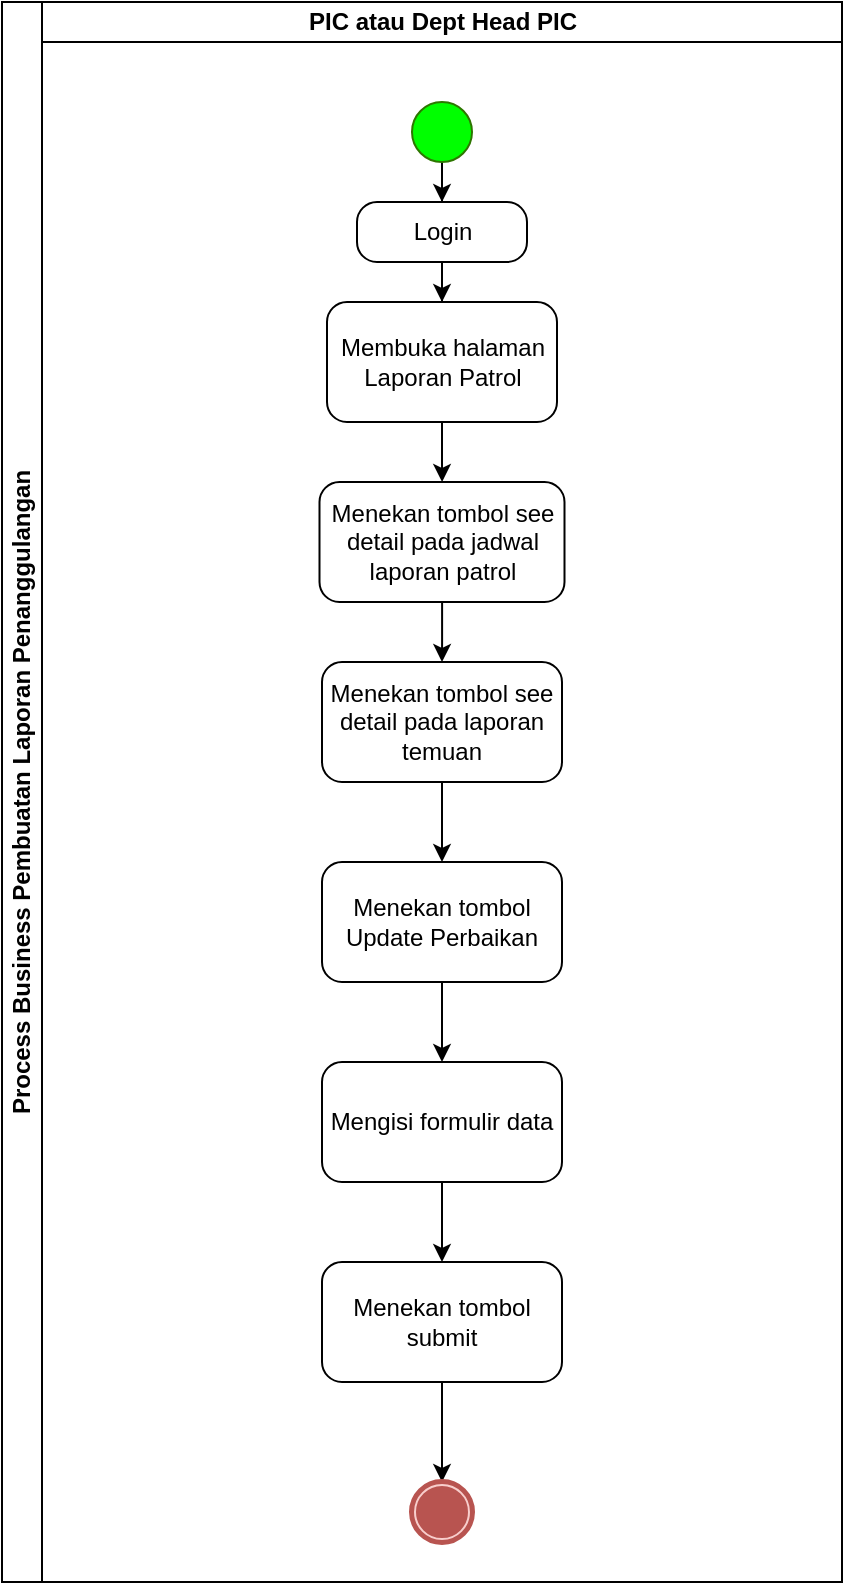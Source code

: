 <mxfile version="24.0.7" type="device">
  <diagram name="Page-1" id="GEqS4orun3NoX15lkdb-">
    <mxGraphModel dx="925" dy="594" grid="1" gridSize="10" guides="1" tooltips="1" connect="1" arrows="1" fold="1" page="1" pageScale="1" pageWidth="850" pageHeight="1100" math="0" shadow="0">
      <root>
        <mxCell id="0" />
        <mxCell id="1" parent="0" />
        <mxCell id="gd3zuuG34O_qqazWHpxX-44" value="Process Business Pembuatan Laporan Penanggulangan" style="swimlane;html=1;childLayout=stackLayout;resizeParent=1;resizeParentMax=0;startSize=20;horizontal=0;horizontalStack=1;whiteSpace=wrap;" vertex="1" parent="1">
          <mxGeometry x="300" y="110" width="420" height="790" as="geometry">
            <mxRectangle x="210" y="20" width="40" height="190" as="alternateBounds" />
          </mxGeometry>
        </mxCell>
        <mxCell id="gd3zuuG34O_qqazWHpxX-45" value="PIC atau Dept Head PIC" style="swimlane;html=1;startSize=20;" vertex="1" parent="gd3zuuG34O_qqazWHpxX-44">
          <mxGeometry x="20" width="400" height="790" as="geometry">
            <mxRectangle x="20" width="40" height="480" as="alternateBounds" />
          </mxGeometry>
        </mxCell>
        <mxCell id="gd3zuuG34O_qqazWHpxX-46" style="edgeStyle=orthogonalEdgeStyle;rounded=0;orthogonalLoop=1;jettySize=auto;html=1;" edge="1" parent="gd3zuuG34O_qqazWHpxX-45" source="gd3zuuG34O_qqazWHpxX-47" target="gd3zuuG34O_qqazWHpxX-49">
          <mxGeometry relative="1" as="geometry" />
        </mxCell>
        <mxCell id="gd3zuuG34O_qqazWHpxX-47" value="Login" style="points=[[0.25,0,0],[0.5,0,0],[0.75,0,0],[1,0.25,0],[1,0.5,0],[1,0.75,0],[0.75,1,0],[0.5,1,0],[0.25,1,0],[0,0.75,0],[0,0.5,0],[0,0.25,0]];shape=mxgraph.bpmn.task;whiteSpace=wrap;rectStyle=rounded;size=10;html=1;container=1;expand=0;collapsible=0;taskMarker=abstract;" vertex="1" parent="gd3zuuG34O_qqazWHpxX-45">
          <mxGeometry x="157.5" y="100" width="85" height="30" as="geometry" />
        </mxCell>
        <mxCell id="gd3zuuG34O_qqazWHpxX-48" style="edgeStyle=orthogonalEdgeStyle;rounded=0;orthogonalLoop=1;jettySize=auto;html=1;" edge="1" parent="gd3zuuG34O_qqazWHpxX-45" source="gd3zuuG34O_qqazWHpxX-49" target="gd3zuuG34O_qqazWHpxX-51">
          <mxGeometry relative="1" as="geometry" />
        </mxCell>
        <mxCell id="gd3zuuG34O_qqazWHpxX-49" value="Membuka halaman Laporan Patrol" style="points=[[0.25,0,0],[0.5,0,0],[0.75,0,0],[1,0.25,0],[1,0.5,0],[1,0.75,0],[0.75,1,0],[0.5,1,0],[0.25,1,0],[0,0.75,0],[0,0.5,0],[0,0.25,0]];shape=mxgraph.bpmn.task;whiteSpace=wrap;rectStyle=rounded;size=10;html=1;container=1;expand=0;collapsible=0;taskMarker=abstract;" vertex="1" parent="gd3zuuG34O_qqazWHpxX-45">
          <mxGeometry x="142.5" y="150" width="115" height="60" as="geometry" />
        </mxCell>
        <mxCell id="gd3zuuG34O_qqazWHpxX-50" style="edgeStyle=orthogonalEdgeStyle;rounded=0;orthogonalLoop=1;jettySize=auto;html=1;" edge="1" parent="gd3zuuG34O_qqazWHpxX-45" source="gd3zuuG34O_qqazWHpxX-51" target="gd3zuuG34O_qqazWHpxX-55">
          <mxGeometry relative="1" as="geometry" />
        </mxCell>
        <mxCell id="gd3zuuG34O_qqazWHpxX-51" value="Menekan tombol see detail pada jadwal laporan patrol" style="points=[[0.25,0,0],[0.5,0,0],[0.75,0,0],[1,0.25,0],[1,0.5,0],[1,0.75,0],[0.75,1,0],[0.5,1,0],[0.25,1,0],[0,0.75,0],[0,0.5,0],[0,0.25,0]];shape=mxgraph.bpmn.task;whiteSpace=wrap;rectStyle=rounded;size=10;html=1;container=1;expand=0;collapsible=0;taskMarker=abstract;" vertex="1" parent="gd3zuuG34O_qqazWHpxX-45">
          <mxGeometry x="138.75" y="240" width="122.5" height="60" as="geometry" />
        </mxCell>
        <mxCell id="gd3zuuG34O_qqazWHpxX-52" style="edgeStyle=orthogonalEdgeStyle;rounded=0;orthogonalLoop=1;jettySize=auto;html=1;" edge="1" parent="gd3zuuG34O_qqazWHpxX-45" source="gd3zuuG34O_qqazWHpxX-53" target="gd3zuuG34O_qqazWHpxX-47">
          <mxGeometry relative="1" as="geometry" />
        </mxCell>
        <mxCell id="gd3zuuG34O_qqazWHpxX-53" value="" style="points=[[0.145,0.145,0],[0.5,0,0],[0.855,0.145,0],[1,0.5,0],[0.855,0.855,0],[0.5,1,0],[0.145,0.855,0],[0,0.5,0]];shape=mxgraph.bpmn.event;html=1;verticalLabelPosition=bottom;labelBackgroundColor=#ffffff;verticalAlign=top;align=center;perimeter=ellipsePerimeter;outlineConnect=0;aspect=fixed;outline=standard;symbol=general;fillColor=#00FF00;strokeColor=#2D7600;fontColor=#ffffff;" vertex="1" parent="gd3zuuG34O_qqazWHpxX-45">
          <mxGeometry x="185" y="50" width="30" height="30" as="geometry" />
        </mxCell>
        <mxCell id="gd3zuuG34O_qqazWHpxX-70" style="edgeStyle=orthogonalEdgeStyle;rounded=0;orthogonalLoop=1;jettySize=auto;html=1;" edge="1" parent="gd3zuuG34O_qqazWHpxX-45" source="gd3zuuG34O_qqazWHpxX-55" target="gd3zuuG34O_qqazWHpxX-56">
          <mxGeometry relative="1" as="geometry" />
        </mxCell>
        <mxCell id="gd3zuuG34O_qqazWHpxX-55" value="Menekan tombol see detail pada laporan temuan" style="points=[[0.25,0,0],[0.5,0,0],[0.75,0,0],[1,0.25,0],[1,0.5,0],[1,0.75,0],[0.75,1,0],[0.5,1,0],[0.25,1,0],[0,0.75,0],[0,0.5,0],[0,0.25,0]];shape=mxgraph.bpmn.task;whiteSpace=wrap;rectStyle=rounded;size=10;html=1;container=1;expand=0;collapsible=0;taskMarker=abstract;" vertex="1" parent="gd3zuuG34O_qqazWHpxX-45">
          <mxGeometry x="140" y="330" width="120" height="60" as="geometry" />
        </mxCell>
        <mxCell id="gd3zuuG34O_qqazWHpxX-56" value="Menekan tombol Update Perbaikan" style="points=[[0.25,0,0],[0.5,0,0],[0.75,0,0],[1,0.25,0],[1,0.5,0],[1,0.75,0],[0.75,1,0],[0.5,1,0],[0.25,1,0],[0,0.75,0],[0,0.5,0],[0,0.25,0]];shape=mxgraph.bpmn.task;whiteSpace=wrap;rectStyle=rounded;size=10;html=1;container=1;expand=0;collapsible=0;taskMarker=abstract;" vertex="1" parent="gd3zuuG34O_qqazWHpxX-45">
          <mxGeometry x="140" y="430" width="120" height="60" as="geometry" />
        </mxCell>
        <mxCell id="gd3zuuG34O_qqazWHpxX-71" style="edgeStyle=orthogonalEdgeStyle;rounded=0;orthogonalLoop=1;jettySize=auto;html=1;" edge="1" parent="gd3zuuG34O_qqazWHpxX-45" source="gd3zuuG34O_qqazWHpxX-58" target="gd3zuuG34O_qqazWHpxX-59">
          <mxGeometry relative="1" as="geometry" />
        </mxCell>
        <mxCell id="gd3zuuG34O_qqazWHpxX-58" value="Menekan tombol submit" style="points=[[0.25,0,0],[0.5,0,0],[0.75,0,0],[1,0.25,0],[1,0.5,0],[1,0.75,0],[0.75,1,0],[0.5,1,0],[0.25,1,0],[0,0.75,0],[0,0.5,0],[0,0.25,0]];shape=mxgraph.bpmn.task;whiteSpace=wrap;rectStyle=rounded;size=10;html=1;container=1;expand=0;collapsible=0;taskMarker=abstract;" vertex="1" parent="gd3zuuG34O_qqazWHpxX-45">
          <mxGeometry x="140" y="630" width="120" height="60" as="geometry" />
        </mxCell>
        <mxCell id="gd3zuuG34O_qqazWHpxX-59" value="" style="points=[[0.145,0.145,0],[0.5,0,0],[0.855,0.145,0],[1,0.5,0],[0.855,0.855,0],[0.5,1,0],[0.145,0.855,0],[0,0.5,0]];shape=mxgraph.bpmn.event;html=1;verticalLabelPosition=bottom;labelBackgroundColor=#ffffff;verticalAlign=top;align=center;perimeter=ellipsePerimeter;outlineConnect=0;aspect=fixed;outline=end;symbol=terminate;fillColor=#f8cecc;strokeColor=#b85450;gradientColor=#ea6b66;" vertex="1" parent="gd3zuuG34O_qqazWHpxX-45">
          <mxGeometry x="185" y="740" width="30" height="30" as="geometry" />
        </mxCell>
        <mxCell id="gd3zuuG34O_qqazWHpxX-67" value="Mengisi formulir data" style="points=[[0.25,0,0],[0.5,0,0],[0.75,0,0],[1,0.25,0],[1,0.5,0],[1,0.75,0],[0.75,1,0],[0.5,1,0],[0.25,1,0],[0,0.75,0],[0,0.5,0],[0,0.25,0]];shape=mxgraph.bpmn.task;whiteSpace=wrap;rectStyle=rounded;size=10;html=1;container=1;expand=0;collapsible=0;taskMarker=abstract;" vertex="1" parent="gd3zuuG34O_qqazWHpxX-45">
          <mxGeometry x="140" y="530" width="120" height="60" as="geometry" />
        </mxCell>
        <mxCell id="gd3zuuG34O_qqazWHpxX-68" style="edgeStyle=orthogonalEdgeStyle;rounded=0;orthogonalLoop=1;jettySize=auto;html=1;entryX=0.5;entryY=0;entryDx=0;entryDy=0;entryPerimeter=0;" edge="1" parent="gd3zuuG34O_qqazWHpxX-45" source="gd3zuuG34O_qqazWHpxX-56" target="gd3zuuG34O_qqazWHpxX-67">
          <mxGeometry relative="1" as="geometry" />
        </mxCell>
        <mxCell id="gd3zuuG34O_qqazWHpxX-69" style="edgeStyle=orthogonalEdgeStyle;rounded=0;orthogonalLoop=1;jettySize=auto;html=1;entryX=0.5;entryY=0;entryDx=0;entryDy=0;entryPerimeter=0;" edge="1" parent="gd3zuuG34O_qqazWHpxX-45" source="gd3zuuG34O_qqazWHpxX-67" target="gd3zuuG34O_qqazWHpxX-58">
          <mxGeometry relative="1" as="geometry" />
        </mxCell>
      </root>
    </mxGraphModel>
  </diagram>
</mxfile>

